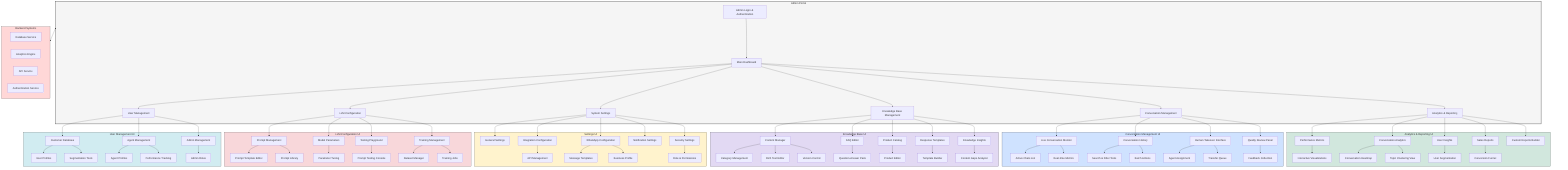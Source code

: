 flowchart TB
    subgraph AdminPortal["Admin Portal"]
        AdminLogin["Admin Login & Authentication"]
        AdminLogin --> AdminDashboard["Main Dashboard"]
        
        AdminDashboard --> Analytics["Analytics & Reporting"]
        AdminDashboard --> ConversationMgmt["Conversation Management"]
        AdminDashboard --> KnowledgeBase["Knowledge Base Management"]
        AdminDashboard --> UserMgmt["User Management"]
        AdminDashboard --> Settings["System Settings"]
        AdminDashboard --> LLMConfig["LLM Configuration"]
    end
    
    subgraph AnalyticsUI["Analytics & Reporting UI"]
        Analytics --> PerformanceMetrics["Performance Metrics"]
        Analytics --> ConversationAnalytics["Conversation Analytics"]
        Analytics --> UserInsights["User Insights"]
        Analytics --> SalesReports["Sales Reports"]
        Analytics --> CustomReports["Custom Reports Builder"]
        
        PerformanceMetrics --> MetricsVisuals["Interactive Visualizations"]
        ConversationAnalytics --> HeatmapView["Conversation Heatmap"]
        ConversationAnalytics --> TopicClusters["Topic Clustering View"]
        UserInsights --> UserSegments["User Segmentation"]
        SalesReports --> ConversionFunnel["Conversion Funnel"]
    end
    
    subgraph ConversationUI["Conversation Management UI"]
        ConversationMgmt --> LiveMonitoring["Live Conversation Monitor"]
        ConversationMgmt --> ConversationHistory["Conversation History"]
        ConversationMgmt --> HumanTakeover["Human Takeover Interface"]
        ConversationMgmt --> QualityReview["Quality Review Panel"]
        
        LiveMonitoring --> ActiveChats["Active Chats List"]
        LiveMonitoring --> RealTimeMetrics["Real-time Metrics"]
        ConversationHistory --> SearchFilter["Search & Filter Tools"]
        ConversationHistory --> BatchActions["Batch Actions"]
        HumanTakeover --> AgentAssignment["Agent Assignment"]
        HumanTakeover --> TransferQueue["Transfer Queue"]
        QualityReview --> FeedbackCollection["Feedback Collection"]
    end
    
    subgraph KnowledgeUI["Knowledge Base UI"]
        KnowledgeBase --> ContentManager["Content Manager"]
        KnowledgeBase --> FAQEditor["FAQ Editor"]
        KnowledgeBase --> ProductCatalog["Product Catalog"]
        KnowledgeBase --> ResponseTemplates["Response Templates"]
        KnowledgeBase --> KnowledgeInsights["Knowledge Insights"]
        
        ContentManager --> CategoryManager["Category Management"]
        ContentManager --> ContentEditor["Rich Text Editor"]
        ContentManager --> ContentVersion["Version Control"]
        FAQEditor --> QuestionPairs["Question-Answer Pairs"]
        ProductCatalog --> ProductEditor["Product Editor"]
        ResponseTemplates --> TemplateBuilder["Template Builder"]
        KnowledgeInsights --> ContentGaps["Content Gaps Analyzer"]
    end
    
    subgraph SettingsUI["Settings UI"]
        Settings --> GeneralSettings["General Settings"]
        Settings --> IntegrationConfig["Integration Configuration"]
        Settings --> WhatsAppConfig["WhatsApp Configuration"]
        Settings --> NotificationSettings["Notification Settings"]
        Settings --> SecuritySettings["Security Settings"]
        
        IntegrationConfig --> APIManagement["API Management"]
        WhatsAppConfig --> MessageTemplates["Message Templates"]
        WhatsAppConfig --> BusinessProfile["Business Profile"]
        SecuritySettings --> RolePermissions["Role & Permissions"]
    end
    
    subgraph LLMUI["LLM Configuration UI"]
        LLMConfig --> PromptManagement["Prompt Management"]
        LLMConfig --> ModelParameters["Model Parameters"]
        LLMConfig --> TestingPlayground["Testing Playground"]
        LLMConfig --> TrainingManagement["Training Management"]
        
        PromptManagement --> PromptEditor["Prompt Template Editor"]
        PromptManagement --> PromptLibrary["Prompt Library"]
        ModelParameters --> ParameterTuning["Parameter Tuning"]
        TestingPlayground --> PromptTesting["Prompt Testing Console"]
        TrainingManagement --> DatasetManager["Dataset Manager"]
        TrainingManagement --> TrainingJobs["Training Jobs"]
    end
    
    subgraph UserMgmtUI["User Management UI"]
        UserMgmt --> CustomerDatabase["Customer Database"]
        UserMgmt --> AgentManagement["Agent Management"]
        UserMgmt --> AdminManagement["Admin Management"]
        
        CustomerDatabase --> UserProfiles["User Profiles"]
        CustomerDatabase --> Segmentation["Segmentation Tools"]
        AgentManagement --> AgentProfiles["Agent Profiles"]
        AgentManagement --> PerformanceTracking["Performance Tracking"]
        AdminManagement --> AdminRoles["Admin Roles"]
    end
    
    subgraph BackendSystems["Backend Systems"]
        DBService["Database Service"]
        AnalyticsEngine["Analytics Engine"]
        APIService["API Service"]
        AuthService["Authentication Service"]
    end
    
    AdminPortal <--> BackendSystems
    
    style AdminPortal fill:#f5f5f5,stroke:#333,stroke-width:2px
    style AnalyticsUI fill:#d1e7dd,stroke:#333,stroke-width:1px
    style ConversationUI fill:#cfe2ff,stroke:#333,stroke-width:1px
    style KnowledgeUI fill:#e2d9f3,stroke:#333,stroke-width:1px
    style SettingsUI fill:#fff3cd,stroke:#333,stroke-width:1px
    style LLMUI fill:#f8d7da,stroke:#333,stroke-width:1px
    style UserMgmtUI fill:#d1ecf1,stroke:#333,stroke-width:1px
    style BackendSystems fill:#ffd7d7,stroke:#333,stroke-width:1px